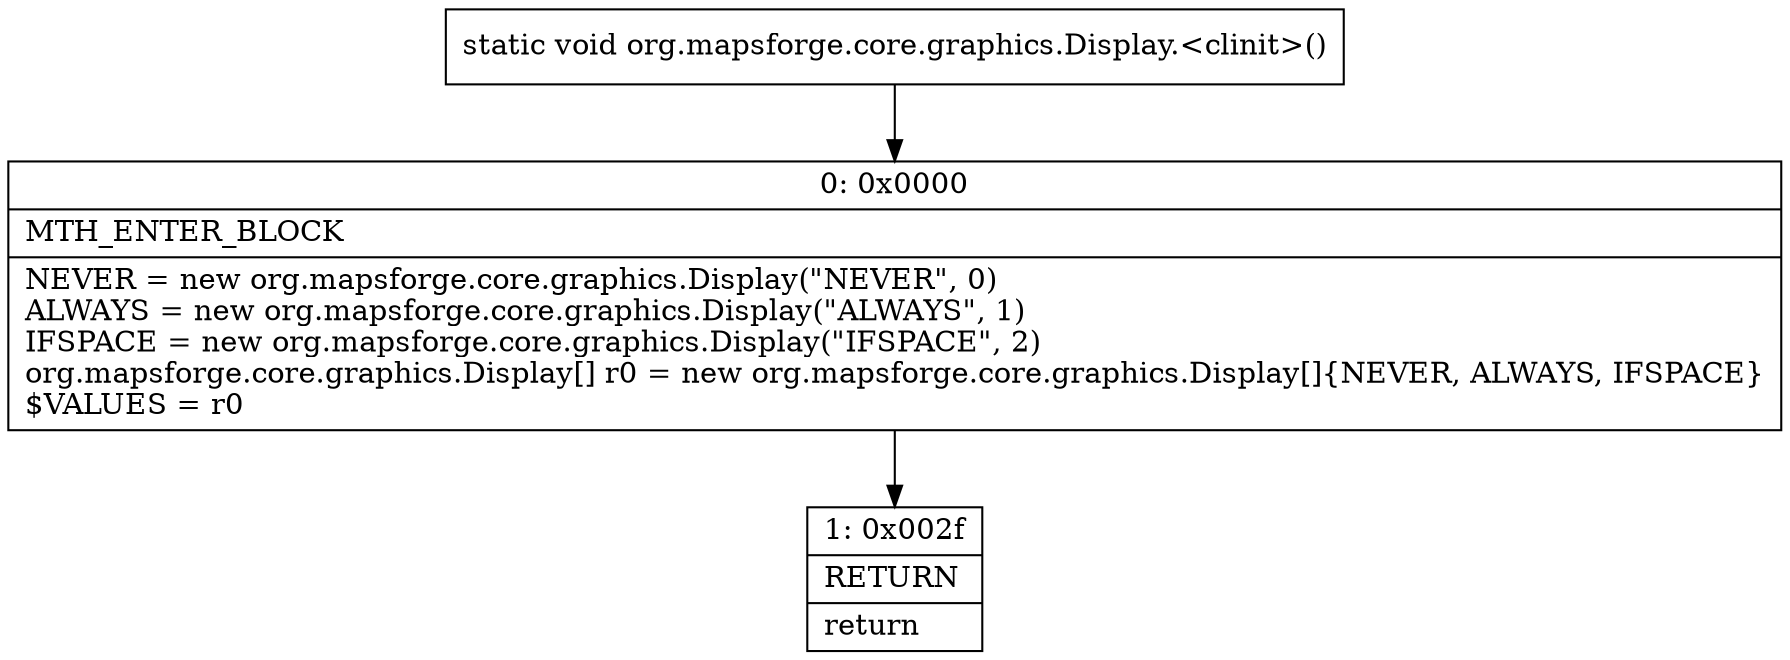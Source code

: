 digraph "CFG fororg.mapsforge.core.graphics.Display.\<clinit\>()V" {
Node_0 [shape=record,label="{0\:\ 0x0000|MTH_ENTER_BLOCK\l|NEVER = new org.mapsforge.core.graphics.Display(\"NEVER\", 0)\lALWAYS = new org.mapsforge.core.graphics.Display(\"ALWAYS\", 1)\lIFSPACE = new org.mapsforge.core.graphics.Display(\"IFSPACE\", 2)\lorg.mapsforge.core.graphics.Display[] r0 = new org.mapsforge.core.graphics.Display[]\{NEVER, ALWAYS, IFSPACE\}\l$VALUES = r0\l}"];
Node_1 [shape=record,label="{1\:\ 0x002f|RETURN\l|return\l}"];
MethodNode[shape=record,label="{static void org.mapsforge.core.graphics.Display.\<clinit\>() }"];
MethodNode -> Node_0;
Node_0 -> Node_1;
}

